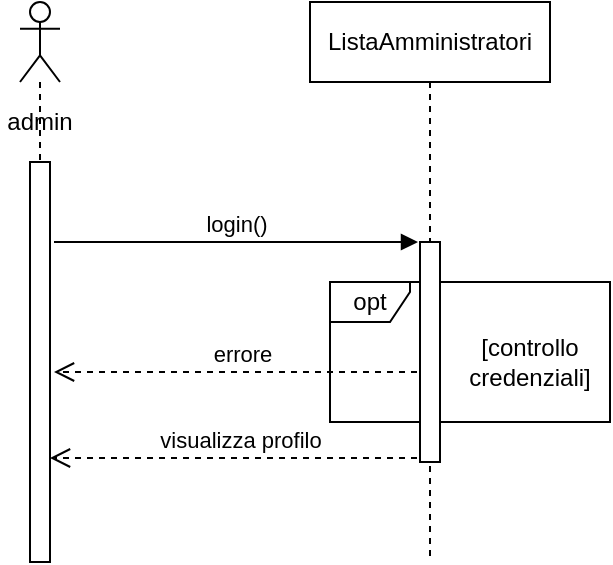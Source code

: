 <mxfile version="14.8.3" type="device"><diagram id="qTH7otLEu685eZd-9eO8" name="Page-1"><mxGraphModel dx="770" dy="377" grid="1" gridSize="10" guides="1" tooltips="1" connect="1" arrows="1" fold="1" page="1" pageScale="1" pageWidth="827" pageHeight="1169" math="0" shadow="0"><root><mxCell id="0"/><mxCell id="1" parent="0"/><mxCell id="KViC8i74oz_bUzuBjA7i-1" value="" style="shape=umlLifeline;participant=umlActor;perimeter=lifelinePerimeter;whiteSpace=wrap;html=1;container=1;collapsible=0;recursiveResize=0;verticalAlign=top;spacingTop=36;outlineConnect=0;" parent="1" vertex="1"><mxGeometry x="65" y="40" width="20" height="90" as="geometry"/></mxCell><mxCell id="KViC8i74oz_bUzuBjA7i-4" value="&lt;div&gt;ListaAmministratori&lt;/div&gt;" style="shape=umlLifeline;perimeter=lifelinePerimeter;whiteSpace=wrap;html=1;container=1;collapsible=0;recursiveResize=0;outlineConnect=0;" parent="1" vertex="1"><mxGeometry x="210" y="40" width="120" height="280" as="geometry"/></mxCell><mxCell id="KViC8i74oz_bUzuBjA7i-3" value="admin" style="text;html=1;strokeColor=none;fillColor=none;align=center;verticalAlign=middle;whiteSpace=wrap;rounded=0;" parent="1" vertex="1"><mxGeometry x="55" y="90" width="40" height="20" as="geometry"/></mxCell><mxCell id="KViC8i74oz_bUzuBjA7i-2" value="" style="html=1;points=[];perimeter=orthogonalPerimeter;" parent="1" vertex="1"><mxGeometry x="70" y="120" width="10" height="200" as="geometry"/></mxCell><mxCell id="KViC8i74oz_bUzuBjA7i-7" value="login()" style="html=1;verticalAlign=bottom;endArrow=block;" parent="1" edge="1"><mxGeometry width="80" relative="1" as="geometry"><mxPoint x="82" y="160" as="sourcePoint"/><mxPoint x="264" y="160" as="targetPoint"/><Array as="points"><mxPoint x="200" y="160"/></Array></mxGeometry></mxCell><mxCell id="KViC8i74oz_bUzuBjA7i-8" value="errore" style="html=1;verticalAlign=bottom;endArrow=open;dashed=1;endSize=8;" parent="1" source="KViC8i74oz_bUzuBjA7i-4" edge="1"><mxGeometry relative="1" as="geometry"><mxPoint x="240" y="280" as="sourcePoint"/><mxPoint x="82" y="225" as="targetPoint"/><Array as="points"><mxPoint x="200" y="225"/></Array></mxGeometry></mxCell><mxCell id="KViC8i74oz_bUzuBjA7i-9" value="[controllo credenziali]" style="text;html=1;strokeColor=none;fillColor=none;align=center;verticalAlign=middle;whiteSpace=wrap;rounded=0;" parent="1" vertex="1"><mxGeometry x="300" y="210" width="40" height="20" as="geometry"/></mxCell><mxCell id="KViC8i74oz_bUzuBjA7i-10" value="&lt;div&gt;visualizza profilo&lt;/div&gt;" style="html=1;verticalAlign=bottom;endArrow=open;dashed=1;endSize=8;entryX=1;entryY=0.74;entryDx=0;entryDy=0;entryPerimeter=0;" parent="1" source="KViC8i74oz_bUzuBjA7i-4" target="KViC8i74oz_bUzuBjA7i-2" edge="1"><mxGeometry relative="1" as="geometry"><mxPoint x="230" y="320" as="sourcePoint"/><mxPoint x="80" y="320" as="targetPoint"/><Array as="points"><mxPoint x="160" y="268"/></Array></mxGeometry></mxCell><mxCell id="KViC8i74oz_bUzuBjA7i-11" value="opt" style="shape=umlFrame;whiteSpace=wrap;html=1;width=40;height=20;" parent="1" vertex="1"><mxGeometry x="220" y="180" width="140" height="70" as="geometry"/></mxCell><mxCell id="KViC8i74oz_bUzuBjA7i-12" value="" style="html=1;points=[];perimeter=orthogonalPerimeter;" parent="1" vertex="1"><mxGeometry x="265" y="160" width="10" height="110" as="geometry"/></mxCell></root></mxGraphModel></diagram></mxfile>